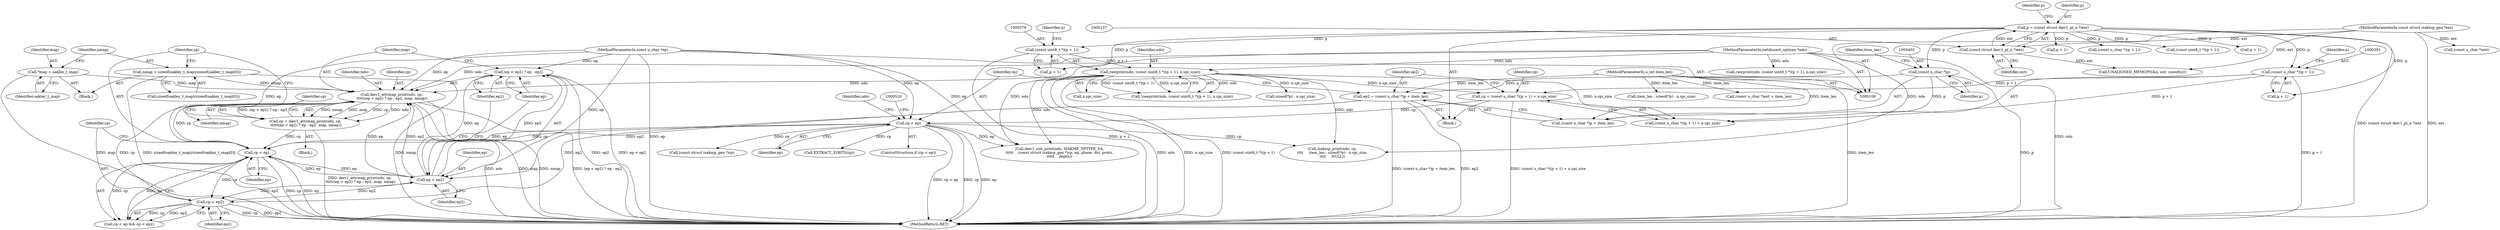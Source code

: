 digraph "0_tcpdump_c2ef693866beae071a24b45c49f9674af1df4028@pointer" {
"1000450" [label="(Call,(ep < ep2) ? ep : ep2)"];
"1000451" [label="(Call,ep < ep2)"];
"1000438" [label="(Call,cp < ep)"];
"1000406" [label="(Call,cp < ep)"];
"1000387" [label="(Call,cp = (const u_char *)(p + 1) + n.spi_size)"];
"1000390" [label="(Call,(const u_char *)(p + 1))"];
"1000134" [label="(Call,p = (const struct ikev1_pl_n *)ext)"];
"1000136" [label="(Call,(const struct ikev1_pl_n *)ext)"];
"1000109" [label="(MethodParameterIn,const struct isakmp_gen *ext)"];
"1000376" [label="(Call,rawprint(ndo, (const uint8_t *)(p + 1), n.spi_size))"];
"1000107" [label="(MethodParameterIn,netdissect_options *ndo)"];
"1000378" [label="(Call,(const uint8_t *)(p + 1))"];
"1000111" [label="(MethodParameterIn,const u_char *ep)"];
"1000445" [label="(Call,cp = ikev1_attrmap_print(ndo, cp,\n \t\t\t\t\t(ep < ep2) ? ep : ep2, map, nmap))"];
"1000447" [label="(Call,ikev1_attrmap_print(ndo, cp,\n \t\t\t\t\t(ep < ep2) ? ep : ep2, map, nmap))"];
"1000441" [label="(Call,cp < ep2)"];
"1000398" [label="(Call,ep2 = (const u_char *)p + item_len)"];
"1000401" [label="(Call,(const u_char *)p)"];
"1000110" [label="(MethodParameterIn,u_int item_len)"];
"1000423" [label="(Call,*map = oakley_t_map)"];
"1000427" [label="(Call,nmap = sizeof(oakley_t_map)/sizeof(oakley_t_map[0]))"];
"1000493" [label="(Call,item_len - sizeof(*p) - n.spi_size)"];
"1000116" [label="(Block,)"];
"1000255" [label="(Call,p + 1)"];
"1000400" [label="(Call,(const u_char *)p + item_len)"];
"1000452" [label="(Identifier,ep)"];
"1000438" [label="(Call,cp < ep)"];
"1000440" [label="(Identifier,ep)"];
"1000388" [label="(Identifier,cp)"];
"1000378" [label="(Call,(const uint8_t *)(p + 1))"];
"1000455" [label="(Identifier,ep2)"];
"1000477" [label="(Call,(const struct isakmp_gen *)cp)"];
"1000443" [label="(Identifier,ep2)"];
"1000523" [label="(MethodReturn,RET)"];
"1000141" [label="(Identifier,p)"];
"1000454" [label="(Identifier,ep)"];
"1000389" [label="(Call,(const u_char *)(p + 1) + n.spi_size)"];
"1000134" [label="(Call,p = (const struct ikev1_pl_n *)ext)"];
"1000509" [label="(Call,(const u_char *)ext)"];
"1000390" [label="(Call,(const u_char *)(p + 1))"];
"1000383" [label="(Call,n.spi_size)"];
"1000406" [label="(Call,cp < ep)"];
"1000264" [label="(Call,(const u_char *)(p + 1))"];
"1000399" [label="(Identifier,ep2)"];
"1000253" [label="(Call,(const uint8_t *)(p + 1))"];
"1000424" [label="(Identifier,map)"];
"1000380" [label="(Call,p + 1)"];
"1000429" [label="(Call,sizeof(oakley_t_map)/sizeof(oakley_t_map[0]))"];
"1000447" [label="(Call,ikev1_attrmap_print(ndo, cp,\n \t\t\t\t\t(ep < ep2) ? ep : ep2, map, nmap))"];
"1000439" [label="(Identifier,cp)"];
"1000142" [label="(Call,UNALIGNED_MEMCPY(&n, ext, sizeof(n)))"];
"1000377" [label="(Identifier,ndo)"];
"1000251" [label="(Call,rawprint(ndo, (const uint8_t *)(p + 1), n.spi_size))"];
"1000453" [label="(Identifier,ep2)"];
"1000110" [label="(MethodParameterIn,u_int item_len)"];
"1000441" [label="(Call,cp < ep2)"];
"1000266" [label="(Call,p + 1)"];
"1000408" [label="(Identifier,ep)"];
"1000508" [label="(Call,(const u_char *)ext + item_len)"];
"1000442" [label="(Identifier,cp)"];
"1000138" [label="(Identifier,ext)"];
"1000392" [label="(Call,p + 1)"];
"1000457" [label="(Identifier,nmap)"];
"1000428" [label="(Identifier,nmap)"];
"1000466" [label="(Call,EXTRACT_32BITS(cp))"];
"1000376" [label="(Call,rawprint(ndo, (const uint8_t *)(p + 1), n.spi_size))"];
"1000375" [label="(Call,!rawprint(ndo, (const uint8_t *)(p + 1), n.spi_size))"];
"1000407" [label="(Identifier,cp)"];
"1000405" [label="(ControlStructure,if (cp < ep))"];
"1000135" [label="(Identifier,p)"];
"1000107" [label="(MethodParameterIn,netdissect_options *ndo)"];
"1000384" [label="(Identifier,n)"];
"1000111" [label="(MethodParameterIn,const u_char *ep)"];
"1000387" [label="(Call,cp = (const u_char *)(p + 1) + n.spi_size)"];
"1000403" [label="(Identifier,p)"];
"1000490" [label="(Call,isakmp_print(ndo, cp,\n\t\t\t\t     item_len - sizeof(*p) - n.spi_size,\n\t\t\t\t     NULL))"];
"1000446" [label="(Identifier,cp)"];
"1000425" [label="(Identifier,oakley_t_map)"];
"1000437" [label="(Call,cp < ep && cp < ep2)"];
"1000456" [label="(Identifier,map)"];
"1000450" [label="(Call,(ep < ep2) ? ep : ep2)"];
"1000109" [label="(MethodParameterIn,const struct isakmp_gen *ext)"];
"1000445" [label="(Call,cp = ikev1_attrmap_print(ndo, cp,\n \t\t\t\t\t(ep < ep2) ? ep : ep2, map, nmap))"];
"1000412" [label="(Identifier,ndo)"];
"1000421" [label="(Block,)"];
"1000398" [label="(Call,ep2 = (const u_char *)p + item_len)"];
"1000396" [label="(Identifier,n)"];
"1000401" [label="(Call,(const u_char *)p)"];
"1000495" [label="(Call,sizeof(*p) - n.spi_size)"];
"1000448" [label="(Identifier,ndo)"];
"1000427" [label="(Call,nmap = sizeof(oakley_t_map)/sizeof(oakley_t_map[0]))"];
"1000474" [label="(Call,ikev1_sub_print(ndo, ISAKMP_NPTYPE_SA,\n\t\t\t\t\t    (const struct isakmp_gen *)cp, ep, phase, doi, proto,\n\t\t\t\t\t    depth))"];
"1000444" [label="(Block,)"];
"1000451" [label="(Call,ep < ep2)"];
"1000404" [label="(Identifier,item_len)"];
"1000449" [label="(Identifier,cp)"];
"1000423" [label="(Call,*map = oakley_t_map)"];
"1000136" [label="(Call,(const struct ikev1_pl_n *)ext)"];
"1000450" -> "1000447"  [label="AST: "];
"1000450" -> "1000454"  [label="CFG: "];
"1000450" -> "1000455"  [label="CFG: "];
"1000451" -> "1000450"  [label="AST: "];
"1000454" -> "1000450"  [label="AST: "];
"1000455" -> "1000450"  [label="AST: "];
"1000456" -> "1000450"  [label="CFG: "];
"1000450" -> "1000523"  [label="DDG: ep2"];
"1000450" -> "1000523"  [label="DDG: ep < ep2"];
"1000451" -> "1000450"  [label="DDG: ep"];
"1000451" -> "1000450"  [label="DDG: ep2"];
"1000111" -> "1000450"  [label="DDG: ep"];
"1000451" -> "1000453"  [label="CFG: "];
"1000452" -> "1000451"  [label="AST: "];
"1000453" -> "1000451"  [label="AST: "];
"1000454" -> "1000451"  [label="CFG: "];
"1000455" -> "1000451"  [label="CFG: "];
"1000451" -> "1000438"  [label="DDG: ep"];
"1000451" -> "1000441"  [label="DDG: ep2"];
"1000451" -> "1000447"  [label="DDG: ep"];
"1000451" -> "1000447"  [label="DDG: ep2"];
"1000438" -> "1000451"  [label="DDG: ep"];
"1000111" -> "1000451"  [label="DDG: ep"];
"1000441" -> "1000451"  [label="DDG: ep2"];
"1000398" -> "1000451"  [label="DDG: ep2"];
"1000438" -> "1000437"  [label="AST: "];
"1000438" -> "1000440"  [label="CFG: "];
"1000439" -> "1000438"  [label="AST: "];
"1000440" -> "1000438"  [label="AST: "];
"1000442" -> "1000438"  [label="CFG: "];
"1000437" -> "1000438"  [label="CFG: "];
"1000438" -> "1000523"  [label="DDG: ep"];
"1000438" -> "1000523"  [label="DDG: cp"];
"1000438" -> "1000437"  [label="DDG: cp"];
"1000438" -> "1000437"  [label="DDG: ep"];
"1000406" -> "1000438"  [label="DDG: cp"];
"1000406" -> "1000438"  [label="DDG: ep"];
"1000445" -> "1000438"  [label="DDG: cp"];
"1000111" -> "1000438"  [label="DDG: ep"];
"1000438" -> "1000441"  [label="DDG: cp"];
"1000438" -> "1000447"  [label="DDG: cp"];
"1000406" -> "1000405"  [label="AST: "];
"1000406" -> "1000408"  [label="CFG: "];
"1000407" -> "1000406"  [label="AST: "];
"1000408" -> "1000406"  [label="AST: "];
"1000412" -> "1000406"  [label="CFG: "];
"1000510" -> "1000406"  [label="CFG: "];
"1000406" -> "1000523"  [label="DDG: cp"];
"1000406" -> "1000523"  [label="DDG: ep"];
"1000406" -> "1000523"  [label="DDG: cp < ep"];
"1000387" -> "1000406"  [label="DDG: cp"];
"1000111" -> "1000406"  [label="DDG: ep"];
"1000406" -> "1000466"  [label="DDG: cp"];
"1000406" -> "1000477"  [label="DDG: cp"];
"1000406" -> "1000474"  [label="DDG: ep"];
"1000406" -> "1000490"  [label="DDG: cp"];
"1000387" -> "1000116"  [label="AST: "];
"1000387" -> "1000389"  [label="CFG: "];
"1000388" -> "1000387"  [label="AST: "];
"1000389" -> "1000387"  [label="AST: "];
"1000399" -> "1000387"  [label="CFG: "];
"1000387" -> "1000523"  [label="DDG: (const u_char *)(p + 1) + n.spi_size"];
"1000390" -> "1000387"  [label="DDG: p + 1"];
"1000376" -> "1000387"  [label="DDG: n.spi_size"];
"1000390" -> "1000389"  [label="AST: "];
"1000390" -> "1000392"  [label="CFG: "];
"1000391" -> "1000390"  [label="AST: "];
"1000392" -> "1000390"  [label="AST: "];
"1000396" -> "1000390"  [label="CFG: "];
"1000390" -> "1000523"  [label="DDG: p + 1"];
"1000390" -> "1000389"  [label="DDG: p + 1"];
"1000134" -> "1000390"  [label="DDG: p"];
"1000134" -> "1000116"  [label="AST: "];
"1000134" -> "1000136"  [label="CFG: "];
"1000135" -> "1000134"  [label="AST: "];
"1000136" -> "1000134"  [label="AST: "];
"1000141" -> "1000134"  [label="CFG: "];
"1000134" -> "1000523"  [label="DDG: (const struct ikev1_pl_n *)ext"];
"1000136" -> "1000134"  [label="DDG: ext"];
"1000134" -> "1000253"  [label="DDG: p"];
"1000134" -> "1000255"  [label="DDG: p"];
"1000134" -> "1000264"  [label="DDG: p"];
"1000134" -> "1000266"  [label="DDG: p"];
"1000134" -> "1000378"  [label="DDG: p"];
"1000134" -> "1000380"  [label="DDG: p"];
"1000134" -> "1000392"  [label="DDG: p"];
"1000134" -> "1000401"  [label="DDG: p"];
"1000136" -> "1000138"  [label="CFG: "];
"1000137" -> "1000136"  [label="AST: "];
"1000138" -> "1000136"  [label="AST: "];
"1000109" -> "1000136"  [label="DDG: ext"];
"1000136" -> "1000142"  [label="DDG: ext"];
"1000109" -> "1000106"  [label="AST: "];
"1000109" -> "1000523"  [label="DDG: ext"];
"1000109" -> "1000142"  [label="DDG: ext"];
"1000109" -> "1000509"  [label="DDG: ext"];
"1000376" -> "1000375"  [label="AST: "];
"1000376" -> "1000383"  [label="CFG: "];
"1000377" -> "1000376"  [label="AST: "];
"1000378" -> "1000376"  [label="AST: "];
"1000383" -> "1000376"  [label="AST: "];
"1000375" -> "1000376"  [label="CFG: "];
"1000376" -> "1000523"  [label="DDG: ndo"];
"1000376" -> "1000523"  [label="DDG: n.spi_size"];
"1000376" -> "1000523"  [label="DDG: (const uint8_t *)(p + 1)"];
"1000376" -> "1000375"  [label="DDG: ndo"];
"1000376" -> "1000375"  [label="DDG: (const uint8_t *)(p + 1)"];
"1000376" -> "1000375"  [label="DDG: n.spi_size"];
"1000107" -> "1000376"  [label="DDG: ndo"];
"1000378" -> "1000376"  [label="DDG: p + 1"];
"1000376" -> "1000389"  [label="DDG: n.spi_size"];
"1000376" -> "1000447"  [label="DDG: ndo"];
"1000376" -> "1000474"  [label="DDG: ndo"];
"1000376" -> "1000490"  [label="DDG: ndo"];
"1000376" -> "1000495"  [label="DDG: n.spi_size"];
"1000107" -> "1000106"  [label="AST: "];
"1000107" -> "1000523"  [label="DDG: ndo"];
"1000107" -> "1000251"  [label="DDG: ndo"];
"1000107" -> "1000447"  [label="DDG: ndo"];
"1000107" -> "1000474"  [label="DDG: ndo"];
"1000107" -> "1000490"  [label="DDG: ndo"];
"1000378" -> "1000380"  [label="CFG: "];
"1000379" -> "1000378"  [label="AST: "];
"1000380" -> "1000378"  [label="AST: "];
"1000384" -> "1000378"  [label="CFG: "];
"1000378" -> "1000523"  [label="DDG: p + 1"];
"1000111" -> "1000106"  [label="AST: "];
"1000111" -> "1000523"  [label="DDG: ep"];
"1000111" -> "1000447"  [label="DDG: ep"];
"1000111" -> "1000474"  [label="DDG: ep"];
"1000445" -> "1000444"  [label="AST: "];
"1000445" -> "1000447"  [label="CFG: "];
"1000446" -> "1000445"  [label="AST: "];
"1000447" -> "1000445"  [label="AST: "];
"1000439" -> "1000445"  [label="CFG: "];
"1000445" -> "1000523"  [label="DDG: ikev1_attrmap_print(ndo, cp,\n \t\t\t\t\t(ep < ep2) ? ep : ep2, map, nmap)"];
"1000447" -> "1000445"  [label="DDG: nmap"];
"1000447" -> "1000445"  [label="DDG: map"];
"1000447" -> "1000445"  [label="DDG: cp"];
"1000447" -> "1000445"  [label="DDG: ndo"];
"1000447" -> "1000445"  [label="DDG: (ep < ep2) ? ep : ep2"];
"1000447" -> "1000457"  [label="CFG: "];
"1000448" -> "1000447"  [label="AST: "];
"1000449" -> "1000447"  [label="AST: "];
"1000456" -> "1000447"  [label="AST: "];
"1000457" -> "1000447"  [label="AST: "];
"1000447" -> "1000523"  [label="DDG: nmap"];
"1000447" -> "1000523"  [label="DDG: (ep < ep2) ? ep : ep2"];
"1000447" -> "1000523"  [label="DDG: ndo"];
"1000447" -> "1000523"  [label="DDG: map"];
"1000441" -> "1000447"  [label="DDG: cp"];
"1000423" -> "1000447"  [label="DDG: map"];
"1000427" -> "1000447"  [label="DDG: nmap"];
"1000441" -> "1000437"  [label="AST: "];
"1000441" -> "1000443"  [label="CFG: "];
"1000442" -> "1000441"  [label="AST: "];
"1000443" -> "1000441"  [label="AST: "];
"1000437" -> "1000441"  [label="CFG: "];
"1000441" -> "1000523"  [label="DDG: cp"];
"1000441" -> "1000523"  [label="DDG: ep2"];
"1000441" -> "1000437"  [label="DDG: cp"];
"1000441" -> "1000437"  [label="DDG: ep2"];
"1000398" -> "1000441"  [label="DDG: ep2"];
"1000398" -> "1000116"  [label="AST: "];
"1000398" -> "1000400"  [label="CFG: "];
"1000399" -> "1000398"  [label="AST: "];
"1000400" -> "1000398"  [label="AST: "];
"1000407" -> "1000398"  [label="CFG: "];
"1000398" -> "1000523"  [label="DDG: (const u_char *)p + item_len"];
"1000398" -> "1000523"  [label="DDG: ep2"];
"1000401" -> "1000398"  [label="DDG: p"];
"1000110" -> "1000398"  [label="DDG: item_len"];
"1000401" -> "1000400"  [label="AST: "];
"1000401" -> "1000403"  [label="CFG: "];
"1000402" -> "1000401"  [label="AST: "];
"1000403" -> "1000401"  [label="AST: "];
"1000404" -> "1000401"  [label="CFG: "];
"1000401" -> "1000523"  [label="DDG: p"];
"1000401" -> "1000400"  [label="DDG: p"];
"1000110" -> "1000106"  [label="AST: "];
"1000110" -> "1000523"  [label="DDG: item_len"];
"1000110" -> "1000400"  [label="DDG: item_len"];
"1000110" -> "1000493"  [label="DDG: item_len"];
"1000110" -> "1000508"  [label="DDG: item_len"];
"1000423" -> "1000421"  [label="AST: "];
"1000423" -> "1000425"  [label="CFG: "];
"1000424" -> "1000423"  [label="AST: "];
"1000425" -> "1000423"  [label="AST: "];
"1000428" -> "1000423"  [label="CFG: "];
"1000423" -> "1000523"  [label="DDG: map"];
"1000427" -> "1000421"  [label="AST: "];
"1000427" -> "1000429"  [label="CFG: "];
"1000428" -> "1000427"  [label="AST: "];
"1000429" -> "1000427"  [label="AST: "];
"1000439" -> "1000427"  [label="CFG: "];
"1000427" -> "1000523"  [label="DDG: nmap"];
"1000427" -> "1000523"  [label="DDG: sizeof(oakley_t_map)/sizeof(oakley_t_map[0])"];
}

